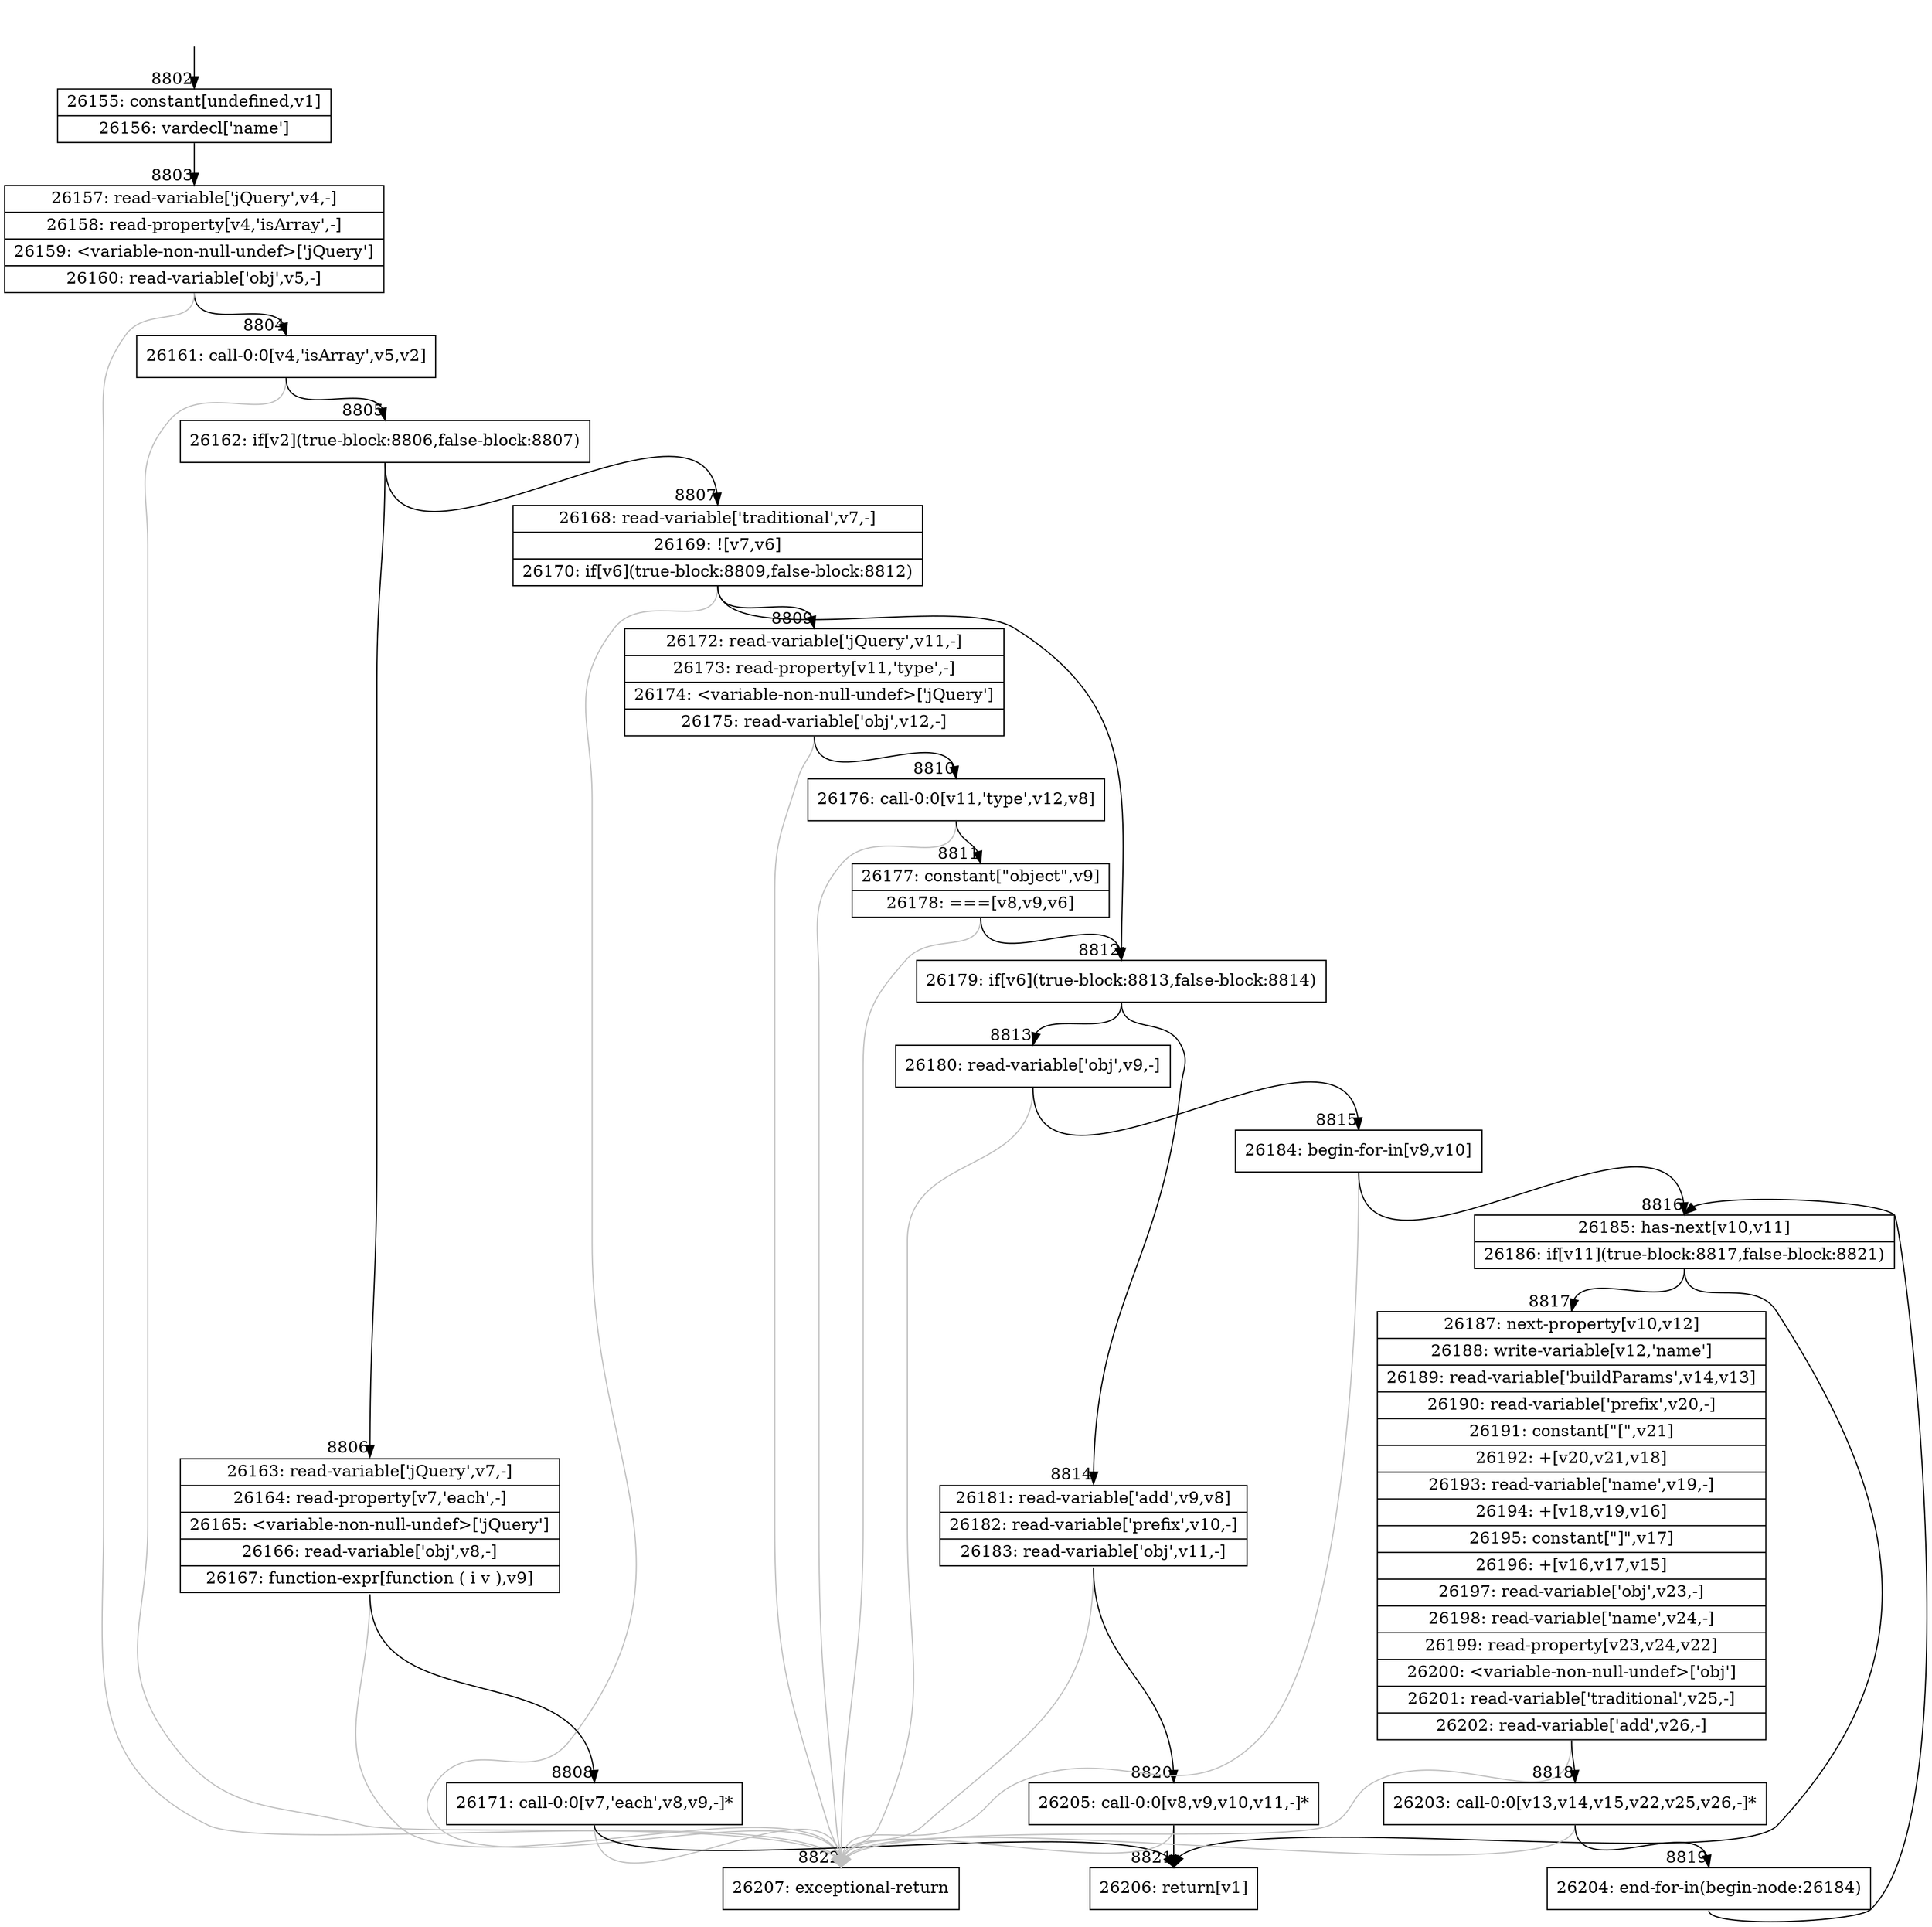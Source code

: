 digraph {
rankdir="TD"
BB_entry540[shape=none,label=""];
BB_entry540 -> BB8802 [tailport=s, headport=n, headlabel="    8802"]
BB8802 [shape=record label="{26155: constant[undefined,v1]|26156: vardecl['name']}" ] 
BB8802 -> BB8803 [tailport=s, headport=n, headlabel="      8803"]
BB8803 [shape=record label="{26157: read-variable['jQuery',v4,-]|26158: read-property[v4,'isArray',-]|26159: \<variable-non-null-undef\>['jQuery']|26160: read-variable['obj',v5,-]}" ] 
BB8803 -> BB8804 [tailport=s, headport=n, headlabel="      8804"]
BB8803 -> BB8822 [tailport=s, headport=n, color=gray, headlabel="      8822"]
BB8804 [shape=record label="{26161: call-0:0[v4,'isArray',v5,v2]}" ] 
BB8804 -> BB8805 [tailport=s, headport=n, headlabel="      8805"]
BB8804 -> BB8822 [tailport=s, headport=n, color=gray]
BB8805 [shape=record label="{26162: if[v2](true-block:8806,false-block:8807)}" ] 
BB8805 -> BB8806 [tailport=s, headport=n, headlabel="      8806"]
BB8805 -> BB8807 [tailport=s, headport=n, headlabel="      8807"]
BB8806 [shape=record label="{26163: read-variable['jQuery',v7,-]|26164: read-property[v7,'each',-]|26165: \<variable-non-null-undef\>['jQuery']|26166: read-variable['obj',v8,-]|26167: function-expr[function ( i v ),v9]}" ] 
BB8806 -> BB8808 [tailport=s, headport=n, headlabel="      8808"]
BB8806 -> BB8822 [tailport=s, headport=n, color=gray]
BB8807 [shape=record label="{26168: read-variable['traditional',v7,-]|26169: ![v7,v6]|26170: if[v6](true-block:8809,false-block:8812)}" ] 
BB8807 -> BB8812 [tailport=s, headport=n, headlabel="      8812"]
BB8807 -> BB8809 [tailport=s, headport=n, headlabel="      8809"]
BB8807 -> BB8822 [tailport=s, headport=n, color=gray]
BB8808 [shape=record label="{26171: call-0:0[v7,'each',v8,v9,-]*}" ] 
BB8808 -> BB8821 [tailport=s, headport=n, headlabel="      8821"]
BB8808 -> BB8822 [tailport=s, headport=n, color=gray]
BB8809 [shape=record label="{26172: read-variable['jQuery',v11,-]|26173: read-property[v11,'type',-]|26174: \<variable-non-null-undef\>['jQuery']|26175: read-variable['obj',v12,-]}" ] 
BB8809 -> BB8810 [tailport=s, headport=n, headlabel="      8810"]
BB8809 -> BB8822 [tailport=s, headport=n, color=gray]
BB8810 [shape=record label="{26176: call-0:0[v11,'type',v12,v8]}" ] 
BB8810 -> BB8811 [tailport=s, headport=n, headlabel="      8811"]
BB8810 -> BB8822 [tailport=s, headport=n, color=gray]
BB8811 [shape=record label="{26177: constant[\"object\",v9]|26178: ===[v8,v9,v6]}" ] 
BB8811 -> BB8812 [tailport=s, headport=n]
BB8811 -> BB8822 [tailport=s, headport=n, color=gray]
BB8812 [shape=record label="{26179: if[v6](true-block:8813,false-block:8814)}" ] 
BB8812 -> BB8813 [tailport=s, headport=n, headlabel="      8813"]
BB8812 -> BB8814 [tailport=s, headport=n, headlabel="      8814"]
BB8813 [shape=record label="{26180: read-variable['obj',v9,-]}" ] 
BB8813 -> BB8815 [tailport=s, headport=n, headlabel="      8815"]
BB8813 -> BB8822 [tailport=s, headport=n, color=gray]
BB8814 [shape=record label="{26181: read-variable['add',v9,v8]|26182: read-variable['prefix',v10,-]|26183: read-variable['obj',v11,-]}" ] 
BB8814 -> BB8820 [tailport=s, headport=n, headlabel="      8820"]
BB8814 -> BB8822 [tailport=s, headport=n, color=gray]
BB8815 [shape=record label="{26184: begin-for-in[v9,v10]}" ] 
BB8815 -> BB8816 [tailport=s, headport=n, headlabel="      8816"]
BB8815 -> BB8822 [tailport=s, headport=n, color=gray]
BB8816 [shape=record label="{26185: has-next[v10,v11]|26186: if[v11](true-block:8817,false-block:8821)}" ] 
BB8816 -> BB8817 [tailport=s, headport=n, headlabel="      8817"]
BB8816 -> BB8821 [tailport=s, headport=n]
BB8817 [shape=record label="{26187: next-property[v10,v12]|26188: write-variable[v12,'name']|26189: read-variable['buildParams',v14,v13]|26190: read-variable['prefix',v20,-]|26191: constant[\"[\",v21]|26192: +[v20,v21,v18]|26193: read-variable['name',v19,-]|26194: +[v18,v19,v16]|26195: constant[\"]\",v17]|26196: +[v16,v17,v15]|26197: read-variable['obj',v23,-]|26198: read-variable['name',v24,-]|26199: read-property[v23,v24,v22]|26200: \<variable-non-null-undef\>['obj']|26201: read-variable['traditional',v25,-]|26202: read-variable['add',v26,-]}" ] 
BB8817 -> BB8818 [tailport=s, headport=n, headlabel="      8818"]
BB8817 -> BB8822 [tailport=s, headport=n, color=gray]
BB8818 [shape=record label="{26203: call-0:0[v13,v14,v15,v22,v25,v26,-]*}" ] 
BB8818 -> BB8819 [tailport=s, headport=n, headlabel="      8819"]
BB8818 -> BB8822 [tailport=s, headport=n, color=gray]
BB8819 [shape=record label="{26204: end-for-in(begin-node:26184)}" ] 
BB8819 -> BB8816 [tailport=s, headport=n]
BB8820 [shape=record label="{26205: call-0:0[v8,v9,v10,v11,-]*}" ] 
BB8820 -> BB8821 [tailport=s, headport=n]
BB8820 -> BB8822 [tailport=s, headport=n, color=gray]
BB8821 [shape=record label="{26206: return[v1]}" ] 
BB8822 [shape=record label="{26207: exceptional-return}" ] 
}
